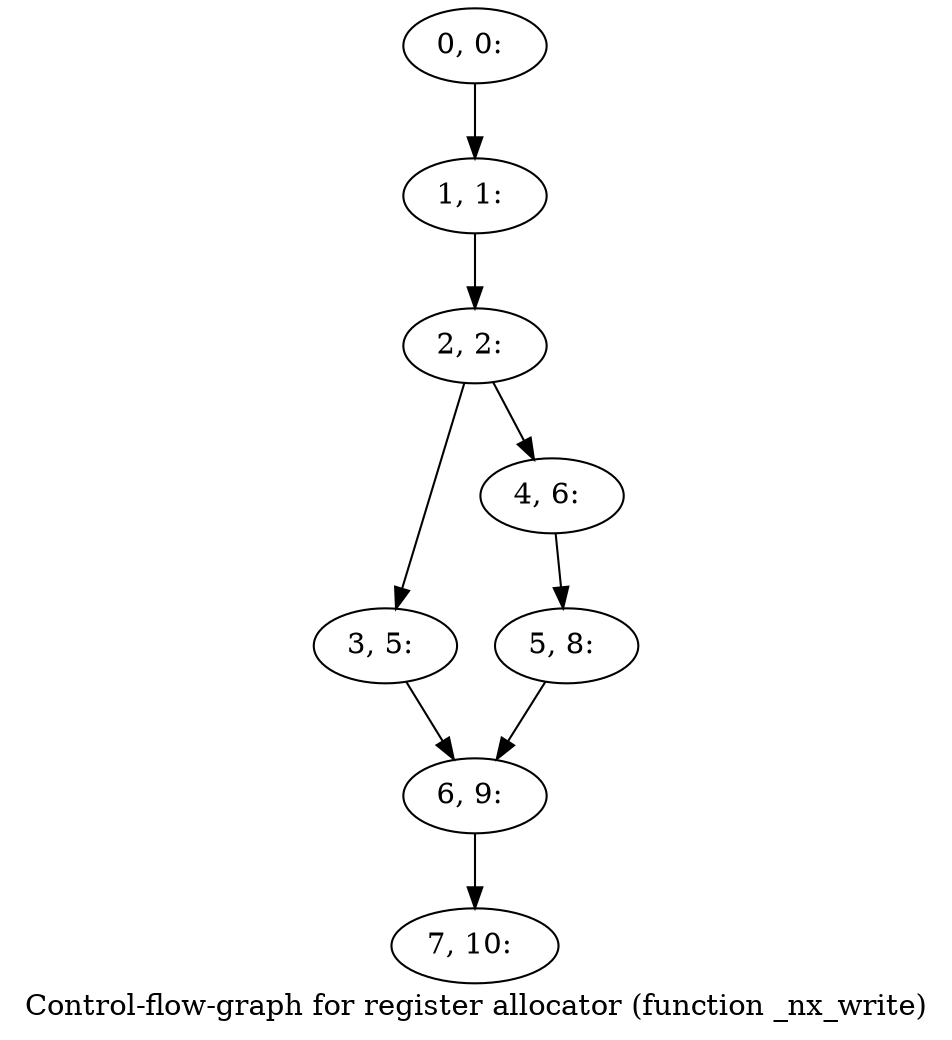 digraph G {
graph [label="Control-flow-graph for register allocator (function _nx_write)"]
0[label="0, 0: "];
1[label="1, 1: "];
2[label="2, 2: "];
3[label="3, 5: "];
4[label="4, 6: "];
5[label="5, 8: "];
6[label="6, 9: "];
7[label="7, 10: "];
0->1 ;
1->2 ;
2->3 ;
2->4 ;
3->6 ;
4->5 ;
5->6 ;
6->7 ;
}
